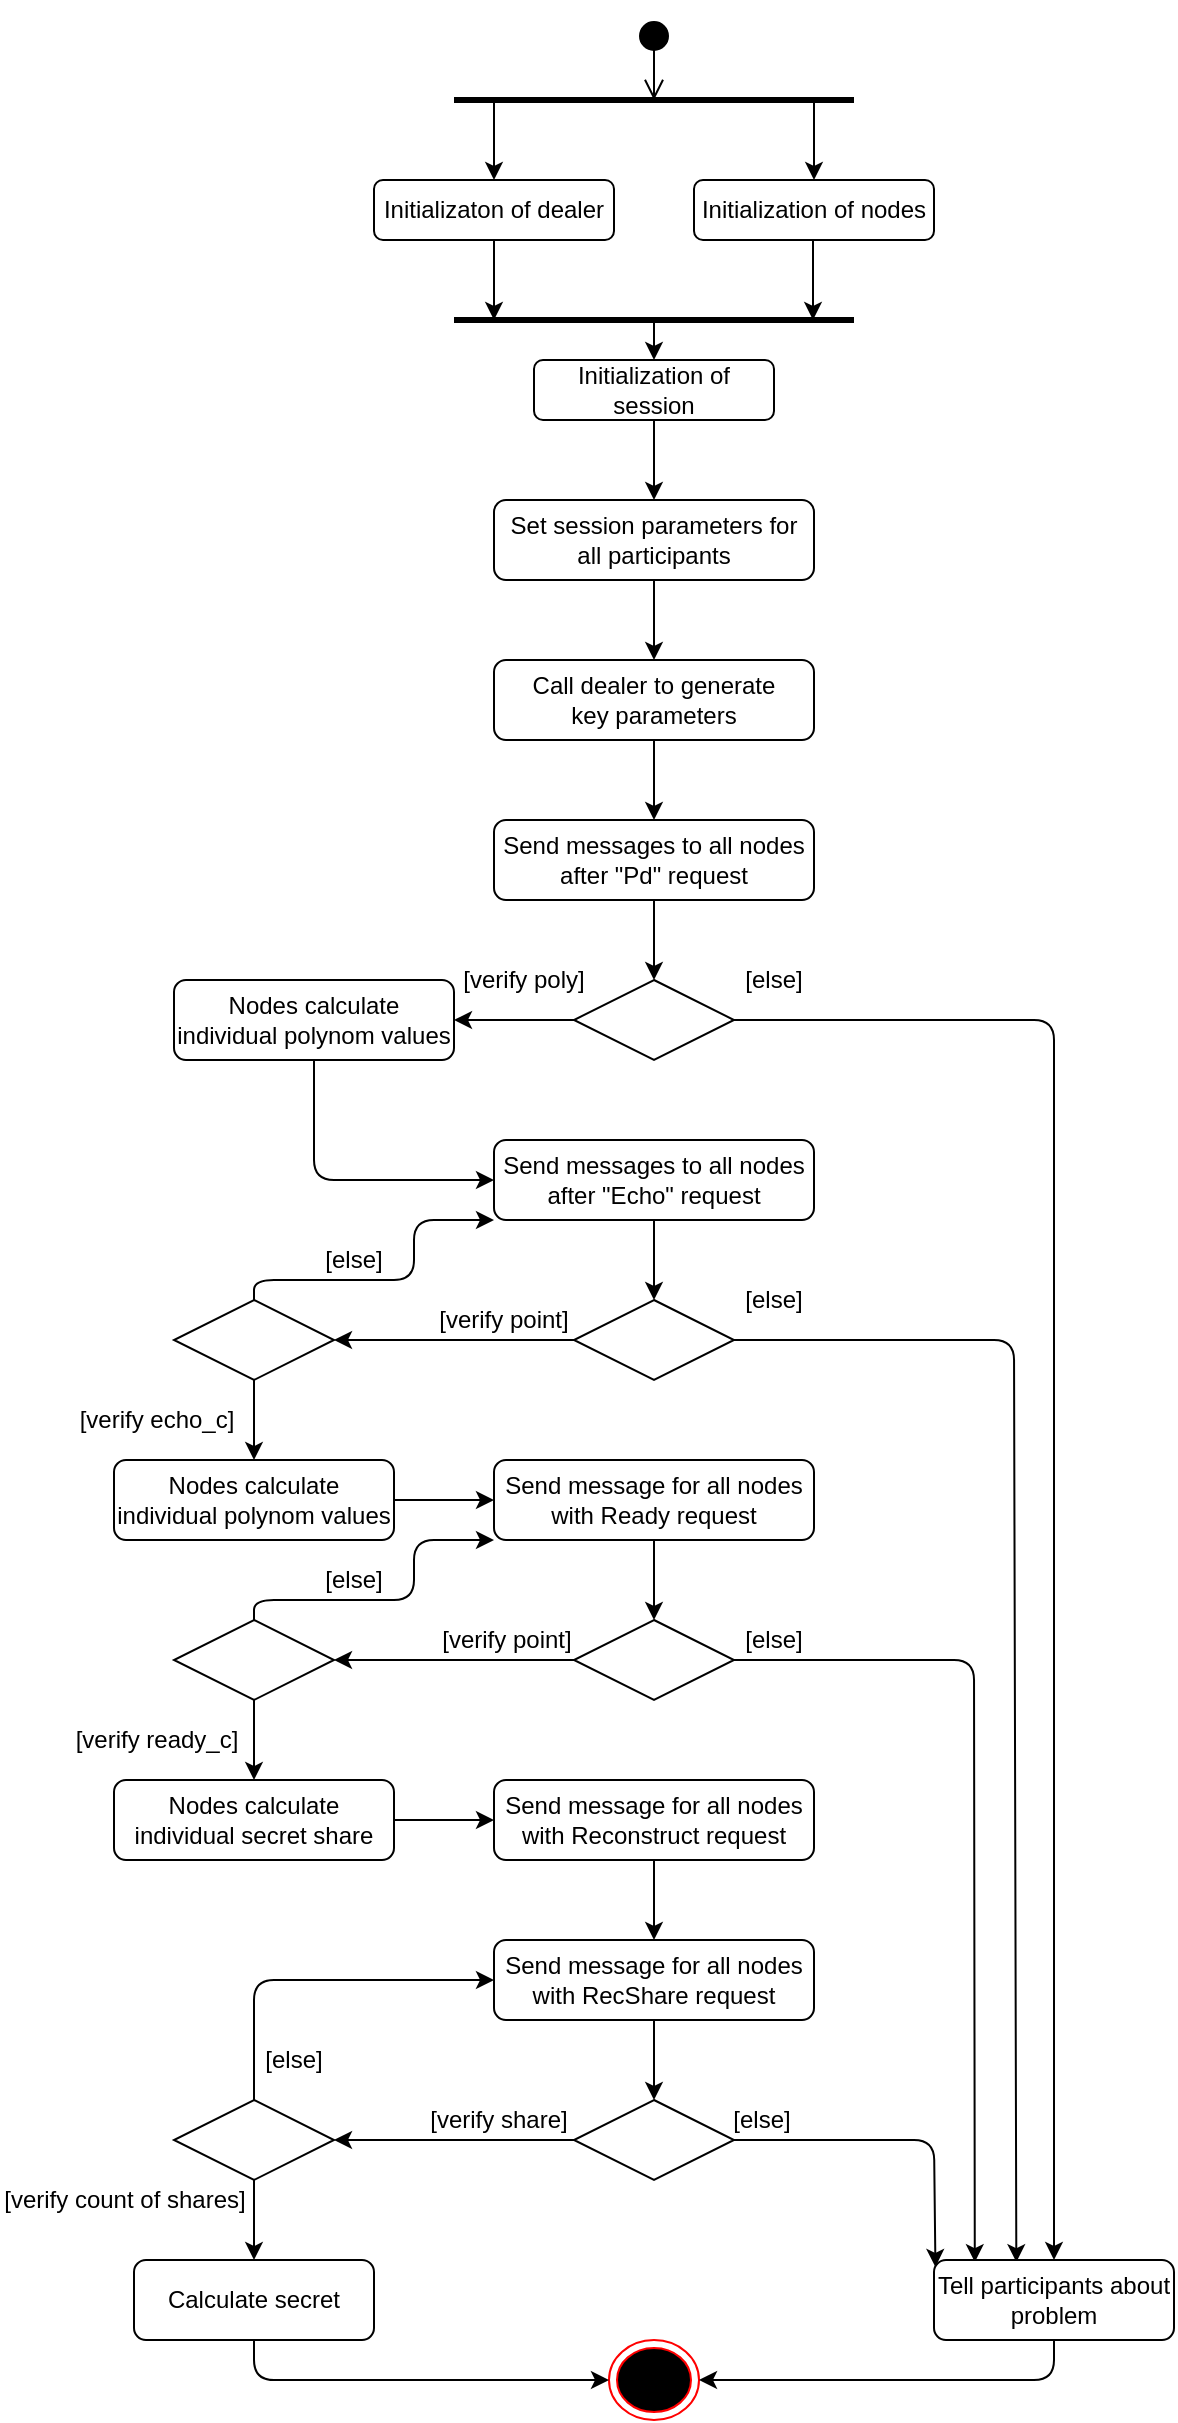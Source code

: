 <mxfile version="14.2.9" type="device"><diagram id="fiBz0uZlqcGhZBqVvNJ3" name="Page-1"><mxGraphModel dx="1483" dy="1998" grid="1" gridSize="10" guides="1" tooltips="1" connect="1" arrows="1" fold="1" page="1" pageScale="1" pageWidth="827" pageHeight="1169" math="0" shadow="0"><root><mxCell id="0"/><mxCell id="1" parent="0"/><mxCell id="tBUeloDZbBUSZ9CidYMn-1" value="" style="html=1;verticalAlign=bottom;startArrow=circle;startFill=1;endArrow=open;startSize=6;endSize=8;" edge="1" parent="1"><mxGeometry width="80" relative="1" as="geometry"><mxPoint x="360" y="-80" as="sourcePoint"/><mxPoint x="360" y="-40" as="targetPoint"/></mxGeometry></mxCell><mxCell id="tBUeloDZbBUSZ9CidYMn-2" value="Initialization of session" style="rounded=1;whiteSpace=wrap;html=1;" vertex="1" parent="1"><mxGeometry x="300" y="90" width="120" height="30" as="geometry"/></mxCell><mxCell id="tBUeloDZbBUSZ9CidYMn-3" value="" style="endArrow=none;html=1;strokeWidth=3;" edge="1" parent="1"><mxGeometry width="50" height="50" relative="1" as="geometry"><mxPoint x="260" y="-40" as="sourcePoint"/><mxPoint x="460" y="-40" as="targetPoint"/></mxGeometry></mxCell><mxCell id="tBUeloDZbBUSZ9CidYMn-4" value="" style="endArrow=classic;html=1;entryX=0.5;entryY=0;entryDx=0;entryDy=0;" edge="1" parent="1" target="tBUeloDZbBUSZ9CidYMn-6"><mxGeometry width="50" height="50" relative="1" as="geometry"><mxPoint x="280" y="-40" as="sourcePoint"/><mxPoint x="280" as="targetPoint"/></mxGeometry></mxCell><mxCell id="tBUeloDZbBUSZ9CidYMn-5" value="" style="endArrow=classic;html=1;entryX=0.5;entryY=0;entryDx=0;entryDy=0;" edge="1" parent="1" target="tBUeloDZbBUSZ9CidYMn-7"><mxGeometry width="50" height="50" relative="1" as="geometry"><mxPoint x="440" y="-40" as="sourcePoint"/><mxPoint x="440" y="-10" as="targetPoint"/></mxGeometry></mxCell><mxCell id="tBUeloDZbBUSZ9CidYMn-6" value="Initializaton of dealer" style="rounded=1;whiteSpace=wrap;html=1;" vertex="1" parent="1"><mxGeometry x="220" width="120" height="30" as="geometry"/></mxCell><mxCell id="tBUeloDZbBUSZ9CidYMn-7" value="Initialization of nodes" style="rounded=1;whiteSpace=wrap;html=1;" vertex="1" parent="1"><mxGeometry x="380" width="120" height="30" as="geometry"/></mxCell><mxCell id="tBUeloDZbBUSZ9CidYMn-8" value="" style="endArrow=classic;html=1;exitX=0.5;exitY=1;exitDx=0;exitDy=0;" edge="1" parent="1" source="tBUeloDZbBUSZ9CidYMn-6"><mxGeometry width="50" height="50" relative="1" as="geometry"><mxPoint x="290" y="100" as="sourcePoint"/><mxPoint x="280" y="70" as="targetPoint"/></mxGeometry></mxCell><mxCell id="tBUeloDZbBUSZ9CidYMn-9" value="" style="endArrow=classic;html=1;exitX=0.5;exitY=1;exitDx=0;exitDy=0;" edge="1" parent="1"><mxGeometry width="50" height="50" relative="1" as="geometry"><mxPoint x="439.5" y="30" as="sourcePoint"/><mxPoint x="439.5" y="70" as="targetPoint"/></mxGeometry></mxCell><mxCell id="tBUeloDZbBUSZ9CidYMn-10" value="" style="endArrow=none;html=1;strokeWidth=3;" edge="1" parent="1"><mxGeometry width="50" height="50" relative="1" as="geometry"><mxPoint x="260" y="70" as="sourcePoint"/><mxPoint x="460" y="70" as="targetPoint"/></mxGeometry></mxCell><mxCell id="tBUeloDZbBUSZ9CidYMn-11" value="" style="endArrow=classic;html=1;exitX=0.5;exitY=1;exitDx=0;exitDy=0;entryX=0.5;entryY=0;entryDx=0;entryDy=0;" edge="1" parent="1" target="tBUeloDZbBUSZ9CidYMn-2"><mxGeometry width="50" height="50" relative="1" as="geometry"><mxPoint x="360" y="70" as="sourcePoint"/><mxPoint x="360" y="100" as="targetPoint"/></mxGeometry></mxCell><mxCell id="tBUeloDZbBUSZ9CidYMn-13" value="" style="endArrow=classic;html=1;strokeWidth=1;exitX=0.5;exitY=1;exitDx=0;exitDy=0;" edge="1" parent="1" source="tBUeloDZbBUSZ9CidYMn-2"><mxGeometry width="50" height="50" relative="1" as="geometry"><mxPoint x="410" y="250" as="sourcePoint"/><mxPoint x="360" y="160" as="targetPoint"/></mxGeometry></mxCell><mxCell id="tBUeloDZbBUSZ9CidYMn-15" value="Set session parameters for all participants" style="rounded=1;whiteSpace=wrap;html=1;" vertex="1" parent="1"><mxGeometry x="280" y="160" width="160" height="40" as="geometry"/></mxCell><mxCell id="tBUeloDZbBUSZ9CidYMn-16" value="" style="endArrow=classic;html=1;strokeWidth=1;exitX=0.5;exitY=1;exitDx=0;exitDy=0;" edge="1" parent="1" source="tBUeloDZbBUSZ9CidYMn-15"><mxGeometry width="50" height="50" relative="1" as="geometry"><mxPoint x="410" y="420" as="sourcePoint"/><mxPoint x="360" y="240" as="targetPoint"/></mxGeometry></mxCell><mxCell id="tBUeloDZbBUSZ9CidYMn-17" value="Send messages to all nodes after &quot;Pd&quot; request" style="rounded=1;whiteSpace=wrap;html=1;" vertex="1" parent="1"><mxGeometry x="280" y="320" width="160" height="40" as="geometry"/></mxCell><mxCell id="tBUeloDZbBUSZ9CidYMn-19" value="" style="endArrow=classic;html=1;strokeWidth=1;exitX=0.5;exitY=1;exitDx=0;exitDy=0;" edge="1" parent="1" source="tBUeloDZbBUSZ9CidYMn-17"><mxGeometry width="50" height="50" relative="1" as="geometry"><mxPoint x="370" y="450" as="sourcePoint"/><mxPoint x="360" y="400" as="targetPoint"/></mxGeometry></mxCell><mxCell id="tBUeloDZbBUSZ9CidYMn-20" value="" style="rhombus;whiteSpace=wrap;html=1;" vertex="1" parent="1"><mxGeometry x="320" y="400" width="80" height="40" as="geometry"/></mxCell><mxCell id="tBUeloDZbBUSZ9CidYMn-21" value="[verify poly]" style="text;html=1;strokeColor=none;fillColor=none;align=center;verticalAlign=middle;whiteSpace=wrap;rounded=0;" vertex="1" parent="1"><mxGeometry x="260" y="390" width="70" height="20" as="geometry"/></mxCell><mxCell id="tBUeloDZbBUSZ9CidYMn-22" value="" style="endArrow=classic;html=1;strokeWidth=1;exitX=0;exitY=0.5;exitDx=0;exitDy=0;entryX=1;entryY=0.5;entryDx=0;entryDy=0;" edge="1" parent="1" source="tBUeloDZbBUSZ9CidYMn-20" target="tBUeloDZbBUSZ9CidYMn-60"><mxGeometry width="50" height="50" relative="1" as="geometry"><mxPoint x="290" y="530" as="sourcePoint"/><mxPoint x="360" y="480" as="targetPoint"/></mxGeometry></mxCell><mxCell id="tBUeloDZbBUSZ9CidYMn-23" value="" style="endArrow=classic;html=1;strokeWidth=1;exitX=1;exitY=0.5;exitDx=0;exitDy=0;entryX=0.5;entryY=0;entryDx=0;entryDy=0;" edge="1" parent="1" source="tBUeloDZbBUSZ9CidYMn-20" target="tBUeloDZbBUSZ9CidYMn-56"><mxGeometry width="50" height="50" relative="1" as="geometry"><mxPoint x="550" y="450" as="sourcePoint"/><mxPoint x="560" y="1000" as="targetPoint"/><Array as="points"><mxPoint x="560" y="420"/></Array></mxGeometry></mxCell><mxCell id="tBUeloDZbBUSZ9CidYMn-24" value="[else]" style="text;html=1;strokeColor=none;fillColor=none;align=center;verticalAlign=middle;whiteSpace=wrap;rounded=0;" vertex="1" parent="1"><mxGeometry x="400" y="390" width="40" height="20" as="geometry"/></mxCell><mxCell id="tBUeloDZbBUSZ9CidYMn-25" value="Send messages to all nodes after &quot;Echo&quot; request" style="rounded=1;whiteSpace=wrap;html=1;" vertex="1" parent="1"><mxGeometry x="280" y="480" width="160" height="40" as="geometry"/></mxCell><mxCell id="tBUeloDZbBUSZ9CidYMn-26" value="" style="endArrow=classic;html=1;strokeWidth=1;exitX=0.5;exitY=1;exitDx=0;exitDy=0;" edge="1" parent="1" source="tBUeloDZbBUSZ9CidYMn-25"><mxGeometry width="50" height="50" relative="1" as="geometry"><mxPoint x="370" y="650" as="sourcePoint"/><mxPoint x="360" y="560" as="targetPoint"/></mxGeometry></mxCell><mxCell id="tBUeloDZbBUSZ9CidYMn-27" value="" style="rhombus;whiteSpace=wrap;html=1;" vertex="1" parent="1"><mxGeometry x="320" y="560" width="80" height="40" as="geometry"/></mxCell><mxCell id="tBUeloDZbBUSZ9CidYMn-28" value="" style="endArrow=classic;html=1;strokeWidth=1;exitX=1;exitY=0.5;exitDx=0;exitDy=0;entryX=0.343;entryY=0.027;entryDx=0;entryDy=0;entryPerimeter=0;" edge="1" parent="1" source="tBUeloDZbBUSZ9CidYMn-27" target="tBUeloDZbBUSZ9CidYMn-56"><mxGeometry width="50" height="50" relative="1" as="geometry"><mxPoint x="480" y="720" as="sourcePoint"/><mxPoint x="540" y="1000" as="targetPoint"/><Array as="points"><mxPoint x="540" y="580"/></Array></mxGeometry></mxCell><mxCell id="tBUeloDZbBUSZ9CidYMn-29" value="[else]" style="text;html=1;strokeColor=none;fillColor=none;align=center;verticalAlign=middle;whiteSpace=wrap;rounded=0;" vertex="1" parent="1"><mxGeometry x="400" y="550" width="40" height="20" as="geometry"/></mxCell><mxCell id="tBUeloDZbBUSZ9CidYMn-30" value="" style="endArrow=classic;html=1;strokeWidth=1;" edge="1" parent="1" source="tBUeloDZbBUSZ9CidYMn-27"><mxGeometry width="50" height="50" relative="1" as="geometry"><mxPoint x="370" y="680" as="sourcePoint"/><mxPoint x="200" y="580" as="targetPoint"/></mxGeometry></mxCell><mxCell id="tBUeloDZbBUSZ9CidYMn-31" value="[verify point]" style="text;html=1;strokeColor=none;fillColor=none;align=center;verticalAlign=middle;whiteSpace=wrap;rounded=0;" vertex="1" parent="1"><mxGeometry x="250" y="560" width="70" height="20" as="geometry"/></mxCell><mxCell id="tBUeloDZbBUSZ9CidYMn-32" value="[verify echo_c]" style="text;html=1;strokeColor=none;fillColor=none;align=center;verticalAlign=middle;whiteSpace=wrap;rounded=0;" vertex="1" parent="1"><mxGeometry x="70" y="610" width="83" height="20" as="geometry"/></mxCell><mxCell id="tBUeloDZbBUSZ9CidYMn-33" value="Send message for all nodes with Ready request" style="rounded=1;whiteSpace=wrap;html=1;" vertex="1" parent="1"><mxGeometry x="280" y="640" width="160" height="40" as="geometry"/></mxCell><mxCell id="tBUeloDZbBUSZ9CidYMn-34" value="" style="endArrow=classic;html=1;strokeWidth=1;exitX=0.5;exitY=1;exitDx=0;exitDy=0;" edge="1" parent="1" source="tBUeloDZbBUSZ9CidYMn-33"><mxGeometry width="50" height="50" relative="1" as="geometry"><mxPoint x="410" y="780" as="sourcePoint"/><mxPoint x="360" y="720" as="targetPoint"/></mxGeometry></mxCell><mxCell id="tBUeloDZbBUSZ9CidYMn-35" value="" style="rhombus;whiteSpace=wrap;html=1;" vertex="1" parent="1"><mxGeometry x="320" y="720" width="80" height="40" as="geometry"/></mxCell><mxCell id="tBUeloDZbBUSZ9CidYMn-36" value="" style="endArrow=classic;html=1;strokeWidth=1;exitX=1;exitY=0.5;exitDx=0;exitDy=0;entryX=0.17;entryY=0.027;entryDx=0;entryDy=0;entryPerimeter=0;" edge="1" parent="1" source="tBUeloDZbBUSZ9CidYMn-35" target="tBUeloDZbBUSZ9CidYMn-56"><mxGeometry width="50" height="50" relative="1" as="geometry"><mxPoint x="600" y="870" as="sourcePoint"/><mxPoint x="520" y="1000" as="targetPoint"/><Array as="points"><mxPoint x="520" y="740"/></Array></mxGeometry></mxCell><mxCell id="tBUeloDZbBUSZ9CidYMn-37" value="[verify point]" style="text;html=1;strokeColor=none;fillColor=none;align=center;verticalAlign=middle;whiteSpace=wrap;rounded=0;" vertex="1" parent="1"><mxGeometry x="251.5" y="720" width="68.5" height="20" as="geometry"/></mxCell><mxCell id="tBUeloDZbBUSZ9CidYMn-38" value="[verify ready_c]" style="text;html=1;strokeColor=none;fillColor=none;align=center;verticalAlign=middle;whiteSpace=wrap;rounded=0;" vertex="1" parent="1"><mxGeometry x="65" y="770" width="93" height="20" as="geometry"/></mxCell><mxCell id="tBUeloDZbBUSZ9CidYMn-39" value="[else]" style="text;html=1;strokeColor=none;fillColor=none;align=center;verticalAlign=middle;whiteSpace=wrap;rounded=0;" vertex="1" parent="1"><mxGeometry x="190" y="690" width="40" height="20" as="geometry"/></mxCell><mxCell id="tBUeloDZbBUSZ9CidYMn-40" value="" style="endArrow=classic;html=1;strokeWidth=1;exitX=0;exitY=0.5;exitDx=0;exitDy=0;entryX=1;entryY=0.5;entryDx=0;entryDy=0;" edge="1" parent="1" source="tBUeloDZbBUSZ9CidYMn-35" target="tBUeloDZbBUSZ9CidYMn-68"><mxGeometry width="50" height="50" relative="1" as="geometry"><mxPoint x="440" y="970" as="sourcePoint"/><mxPoint x="250" y="740" as="targetPoint"/></mxGeometry></mxCell><mxCell id="tBUeloDZbBUSZ9CidYMn-41" value="Send message for all nodes with Reconstruct request" style="rounded=1;whiteSpace=wrap;html=1;" vertex="1" parent="1"><mxGeometry x="280" y="800" width="160" height="40" as="geometry"/></mxCell><mxCell id="tBUeloDZbBUSZ9CidYMn-42" value="" style="endArrow=classic;html=1;strokeWidth=1;exitX=0.5;exitY=1;exitDx=0;exitDy=0;" edge="1" parent="1" source="tBUeloDZbBUSZ9CidYMn-41"><mxGeometry width="50" height="50" relative="1" as="geometry"><mxPoint x="390" y="960" as="sourcePoint"/><mxPoint x="360" y="880" as="targetPoint"/></mxGeometry></mxCell><mxCell id="tBUeloDZbBUSZ9CidYMn-48" value="&lt;span&gt;Send message for all nodes with RecShare request&lt;/span&gt;" style="rounded=1;whiteSpace=wrap;html=1;" vertex="1" parent="1"><mxGeometry x="280" y="880" width="160" height="40" as="geometry"/></mxCell><mxCell id="tBUeloDZbBUSZ9CidYMn-49" value="" style="endArrow=classic;html=1;strokeWidth=1;exitX=0.5;exitY=1;exitDx=0;exitDy=0;" edge="1" parent="1" source="tBUeloDZbBUSZ9CidYMn-48"><mxGeometry width="50" height="50" relative="1" as="geometry"><mxPoint x="370" y="1040" as="sourcePoint"/><mxPoint x="360" y="960" as="targetPoint"/></mxGeometry></mxCell><mxCell id="tBUeloDZbBUSZ9CidYMn-50" value="" style="rhombus;whiteSpace=wrap;html=1;" vertex="1" parent="1"><mxGeometry x="320" y="960" width="80" height="40" as="geometry"/></mxCell><mxCell id="tBUeloDZbBUSZ9CidYMn-51" value="" style="endArrow=classic;html=1;strokeWidth=1;exitX=1;exitY=0.5;exitDx=0;exitDy=0;entryX=0.006;entryY=0.087;entryDx=0;entryDy=0;entryPerimeter=0;" edge="1" parent="1" source="tBUeloDZbBUSZ9CidYMn-50" target="tBUeloDZbBUSZ9CidYMn-56"><mxGeometry width="50" height="50" relative="1" as="geometry"><mxPoint x="480" y="1110" as="sourcePoint"/><mxPoint x="500" y="1000" as="targetPoint"/><Array as="points"><mxPoint x="500" y="980"/></Array></mxGeometry></mxCell><mxCell id="tBUeloDZbBUSZ9CidYMn-52" value="[verify share]" style="text;html=1;strokeColor=none;fillColor=none;align=center;verticalAlign=middle;whiteSpace=wrap;rounded=0;" vertex="1" parent="1"><mxGeometry x="245" y="960" width="75" height="20" as="geometry"/></mxCell><mxCell id="tBUeloDZbBUSZ9CidYMn-53" value="" style="endArrow=classic;html=1;strokeWidth=1;exitX=1;exitY=1;exitDx=0;exitDy=0;entryX=1;entryY=0.5;entryDx=0;entryDy=0;" edge="1" parent="1" source="tBUeloDZbBUSZ9CidYMn-52" target="tBUeloDZbBUSZ9CidYMn-77"><mxGeometry width="50" height="50" relative="1" as="geometry"><mxPoint x="380" y="1160" as="sourcePoint"/><mxPoint x="200" y="980" as="targetPoint"/></mxGeometry></mxCell><mxCell id="tBUeloDZbBUSZ9CidYMn-54" value="" style="ellipse;html=1;shape=endState;fillColor=#000000;strokeColor=#ff0000;" vertex="1" parent="1"><mxGeometry x="337.5" y="1080" width="45" height="40" as="geometry"/></mxCell><mxCell id="tBUeloDZbBUSZ9CidYMn-55" value="[verify count of shares]" style="text;html=1;strokeColor=none;fillColor=none;align=center;verticalAlign=middle;whiteSpace=wrap;rounded=0;" vertex="1" parent="1"><mxGeometry x="33.25" y="1000" width="124.75" height="20" as="geometry"/></mxCell><mxCell id="tBUeloDZbBUSZ9CidYMn-56" value="Tell participants about problem" style="rounded=1;whiteSpace=wrap;html=1;" vertex="1" parent="1"><mxGeometry x="500" y="1040" width="120" height="40" as="geometry"/></mxCell><mxCell id="tBUeloDZbBUSZ9CidYMn-57" value="" style="endArrow=classic;html=1;strokeWidth=1;exitX=0.5;exitY=1;exitDx=0;exitDy=0;entryX=1;entryY=0.5;entryDx=0;entryDy=0;" edge="1" parent="1" source="tBUeloDZbBUSZ9CidYMn-56" target="tBUeloDZbBUSZ9CidYMn-54"><mxGeometry width="50" height="50" relative="1" as="geometry"><mxPoint x="610" y="1140" as="sourcePoint"/><mxPoint x="660" y="1090" as="targetPoint"/><Array as="points"><mxPoint x="560" y="1100"/></Array></mxGeometry></mxCell><mxCell id="tBUeloDZbBUSZ9CidYMn-58" value="Call dealer to generate &lt;br&gt;key parameters" style="rounded=1;whiteSpace=wrap;html=1;" vertex="1" parent="1"><mxGeometry x="280" y="240" width="160" height="40" as="geometry"/></mxCell><mxCell id="tBUeloDZbBUSZ9CidYMn-59" value="" style="endArrow=classic;html=1;strokeWidth=1;exitX=0.5;exitY=1;exitDx=0;exitDy=0;entryX=0.5;entryY=0;entryDx=0;entryDy=0;" edge="1" parent="1" source="tBUeloDZbBUSZ9CidYMn-58" target="tBUeloDZbBUSZ9CidYMn-17"><mxGeometry width="50" height="50" relative="1" as="geometry"><mxPoint x="550" y="340" as="sourcePoint"/><mxPoint x="600" y="290" as="targetPoint"/></mxGeometry></mxCell><mxCell id="tBUeloDZbBUSZ9CidYMn-60" value="Nodes calculate individual polynom values" style="rounded=1;whiteSpace=wrap;html=1;" vertex="1" parent="1"><mxGeometry x="120" y="400" width="140" height="40" as="geometry"/></mxCell><mxCell id="tBUeloDZbBUSZ9CidYMn-61" value="" style="endArrow=classic;html=1;strokeWidth=1;exitX=0.5;exitY=1;exitDx=0;exitDy=0;entryX=0;entryY=0.5;entryDx=0;entryDy=0;" edge="1" parent="1" source="tBUeloDZbBUSZ9CidYMn-60" target="tBUeloDZbBUSZ9CidYMn-25"><mxGeometry width="50" height="50" relative="1" as="geometry"><mxPoint x="80" y="590" as="sourcePoint"/><mxPoint x="130" y="540" as="targetPoint"/><Array as="points"><mxPoint x="190" y="500"/></Array></mxGeometry></mxCell><mxCell id="tBUeloDZbBUSZ9CidYMn-62" value="" style="rhombus;whiteSpace=wrap;html=1;" vertex="1" parent="1"><mxGeometry x="120" y="560" width="80" height="40" as="geometry"/></mxCell><mxCell id="tBUeloDZbBUSZ9CidYMn-63" value="" style="endArrow=classic;html=1;strokeWidth=1;exitX=0.5;exitY=1;exitDx=0;exitDy=0;entryX=0.5;entryY=0;entryDx=0;entryDy=0;" edge="1" parent="1" source="tBUeloDZbBUSZ9CidYMn-62" target="tBUeloDZbBUSZ9CidYMn-66"><mxGeometry width="50" height="50" relative="1" as="geometry"><mxPoint x="-30" y="680" as="sourcePoint"/><mxPoint x="160" y="620" as="targetPoint"/></mxGeometry></mxCell><mxCell id="tBUeloDZbBUSZ9CidYMn-64" value="" style="endArrow=classic;html=1;strokeWidth=1;exitX=0.5;exitY=0;exitDx=0;exitDy=0;entryX=0;entryY=1;entryDx=0;entryDy=0;" edge="1" parent="1" source="tBUeloDZbBUSZ9CidYMn-62" target="tBUeloDZbBUSZ9CidYMn-25"><mxGeometry width="50" height="50" relative="1" as="geometry"><mxPoint x="10" y="560" as="sourcePoint"/><mxPoint x="160" y="520" as="targetPoint"/><Array as="points"><mxPoint x="160" y="550"/><mxPoint x="240" y="550"/><mxPoint x="240" y="520"/></Array></mxGeometry></mxCell><mxCell id="tBUeloDZbBUSZ9CidYMn-65" value="[else]" style="text;html=1;strokeColor=none;fillColor=none;align=center;verticalAlign=middle;whiteSpace=wrap;rounded=0;" vertex="1" parent="1"><mxGeometry x="190" y="530" width="40" height="20" as="geometry"/></mxCell><mxCell id="tBUeloDZbBUSZ9CidYMn-66" value="&lt;span&gt;Nodes calculate individual polynom values&lt;/span&gt;" style="rounded=1;whiteSpace=wrap;html=1;" vertex="1" parent="1"><mxGeometry x="90" y="640" width="140" height="40" as="geometry"/></mxCell><mxCell id="tBUeloDZbBUSZ9CidYMn-67" value="" style="endArrow=classic;html=1;strokeWidth=1;exitX=1;exitY=0.5;exitDx=0;exitDy=0;entryX=0;entryY=0.5;entryDx=0;entryDy=0;" edge="1" parent="1" source="tBUeloDZbBUSZ9CidYMn-66" target="tBUeloDZbBUSZ9CidYMn-33"><mxGeometry width="50" height="50" relative="1" as="geometry"><mxPoint x="220" y="770" as="sourcePoint"/><mxPoint x="270" y="720" as="targetPoint"/></mxGeometry></mxCell><mxCell id="tBUeloDZbBUSZ9CidYMn-68" value="" style="rhombus;whiteSpace=wrap;html=1;" vertex="1" parent="1"><mxGeometry x="120" y="720" width="80" height="40" as="geometry"/></mxCell><mxCell id="tBUeloDZbBUSZ9CidYMn-69" value="" style="endArrow=classic;html=1;strokeWidth=1;exitX=0.5;exitY=0;exitDx=0;exitDy=0;entryX=0;entryY=1;entryDx=0;entryDy=0;" edge="1" parent="1" source="tBUeloDZbBUSZ9CidYMn-68" target="tBUeloDZbBUSZ9CidYMn-33"><mxGeometry width="50" height="50" relative="1" as="geometry"><mxPoint x="60" y="760" as="sourcePoint"/><mxPoint x="110" y="710" as="targetPoint"/><Array as="points"><mxPoint x="160" y="710"/><mxPoint x="240" y="710"/><mxPoint x="240" y="680"/></Array></mxGeometry></mxCell><mxCell id="tBUeloDZbBUSZ9CidYMn-72" value="" style="endArrow=classic;html=1;strokeWidth=1;exitX=0.5;exitY=1;exitDx=0;exitDy=0;entryX=0.5;entryY=0;entryDx=0;entryDy=0;" edge="1" parent="1" source="tBUeloDZbBUSZ9CidYMn-68" target="tBUeloDZbBUSZ9CidYMn-73"><mxGeometry width="50" height="50" relative="1" as="geometry"><mxPoint x="160" y="860" as="sourcePoint"/><mxPoint x="160" y="800" as="targetPoint"/></mxGeometry></mxCell><mxCell id="tBUeloDZbBUSZ9CidYMn-73" value="Nodes calculate individual secret share" style="rounded=1;whiteSpace=wrap;html=1;" vertex="1" parent="1"><mxGeometry x="90" y="800" width="140" height="40" as="geometry"/></mxCell><mxCell id="tBUeloDZbBUSZ9CidYMn-74" value="" style="endArrow=classic;html=1;strokeWidth=1;exitX=1;exitY=0.5;exitDx=0;exitDy=0;entryX=0;entryY=0.5;entryDx=0;entryDy=0;" edge="1" parent="1" source="tBUeloDZbBUSZ9CidYMn-73" target="tBUeloDZbBUSZ9CidYMn-41"><mxGeometry width="50" height="50" relative="1" as="geometry"><mxPoint x="200" y="910" as="sourcePoint"/><mxPoint x="250" y="860" as="targetPoint"/></mxGeometry></mxCell><mxCell id="tBUeloDZbBUSZ9CidYMn-75" value="[else]" style="text;html=1;strokeColor=none;fillColor=none;align=center;verticalAlign=middle;whiteSpace=wrap;rounded=0;" vertex="1" parent="1"><mxGeometry x="400" y="720" width="40" height="20" as="geometry"/></mxCell><mxCell id="tBUeloDZbBUSZ9CidYMn-76" value="[else]" style="text;html=1;strokeColor=none;fillColor=none;align=center;verticalAlign=middle;whiteSpace=wrap;rounded=0;" vertex="1" parent="1"><mxGeometry x="394" y="960" width="40" height="20" as="geometry"/></mxCell><mxCell id="tBUeloDZbBUSZ9CidYMn-77" value="" style="rhombus;whiteSpace=wrap;html=1;" vertex="1" parent="1"><mxGeometry x="120" y="960" width="80" height="40" as="geometry"/></mxCell><mxCell id="tBUeloDZbBUSZ9CidYMn-79" value="" style="endArrow=classic;html=1;strokeWidth=1;exitX=0.5;exitY=1;exitDx=0;exitDy=0;" edge="1" parent="1" source="tBUeloDZbBUSZ9CidYMn-77"><mxGeometry width="50" height="50" relative="1" as="geometry"><mxPoint x="180" y="1090" as="sourcePoint"/><mxPoint x="160" y="1040" as="targetPoint"/></mxGeometry></mxCell><mxCell id="tBUeloDZbBUSZ9CidYMn-80" value="" style="endArrow=classic;html=1;strokeWidth=1;exitX=0.5;exitY=0;exitDx=0;exitDy=0;entryX=0;entryY=0.5;entryDx=0;entryDy=0;" edge="1" parent="1" source="tBUeloDZbBUSZ9CidYMn-77" target="tBUeloDZbBUSZ9CidYMn-48"><mxGeometry width="50" height="50" relative="1" as="geometry"><mxPoint x="100" y="950" as="sourcePoint"/><mxPoint x="150" y="900" as="targetPoint"/><Array as="points"><mxPoint x="160" y="900"/></Array></mxGeometry></mxCell><mxCell id="tBUeloDZbBUSZ9CidYMn-81" value="[else]" style="text;html=1;strokeColor=none;fillColor=none;align=center;verticalAlign=middle;whiteSpace=wrap;rounded=0;" vertex="1" parent="1"><mxGeometry x="160" y="930" width="40" height="20" as="geometry"/></mxCell><mxCell id="tBUeloDZbBUSZ9CidYMn-82" value="Calculate secret" style="rounded=1;whiteSpace=wrap;html=1;" vertex="1" parent="1"><mxGeometry x="100" y="1040" width="120" height="40" as="geometry"/></mxCell><mxCell id="tBUeloDZbBUSZ9CidYMn-83" value="" style="endArrow=classic;html=1;strokeWidth=1;exitX=0.5;exitY=1;exitDx=0;exitDy=0;entryX=0;entryY=0.5;entryDx=0;entryDy=0;" edge="1" parent="1" source="tBUeloDZbBUSZ9CidYMn-82" target="tBUeloDZbBUSZ9CidYMn-54"><mxGeometry width="50" height="50" relative="1" as="geometry"><mxPoint x="190" y="1180" as="sourcePoint"/><mxPoint x="240" y="1130" as="targetPoint"/><Array as="points"><mxPoint x="160" y="1100"/></Array></mxGeometry></mxCell></root></mxGraphModel></diagram></mxfile>